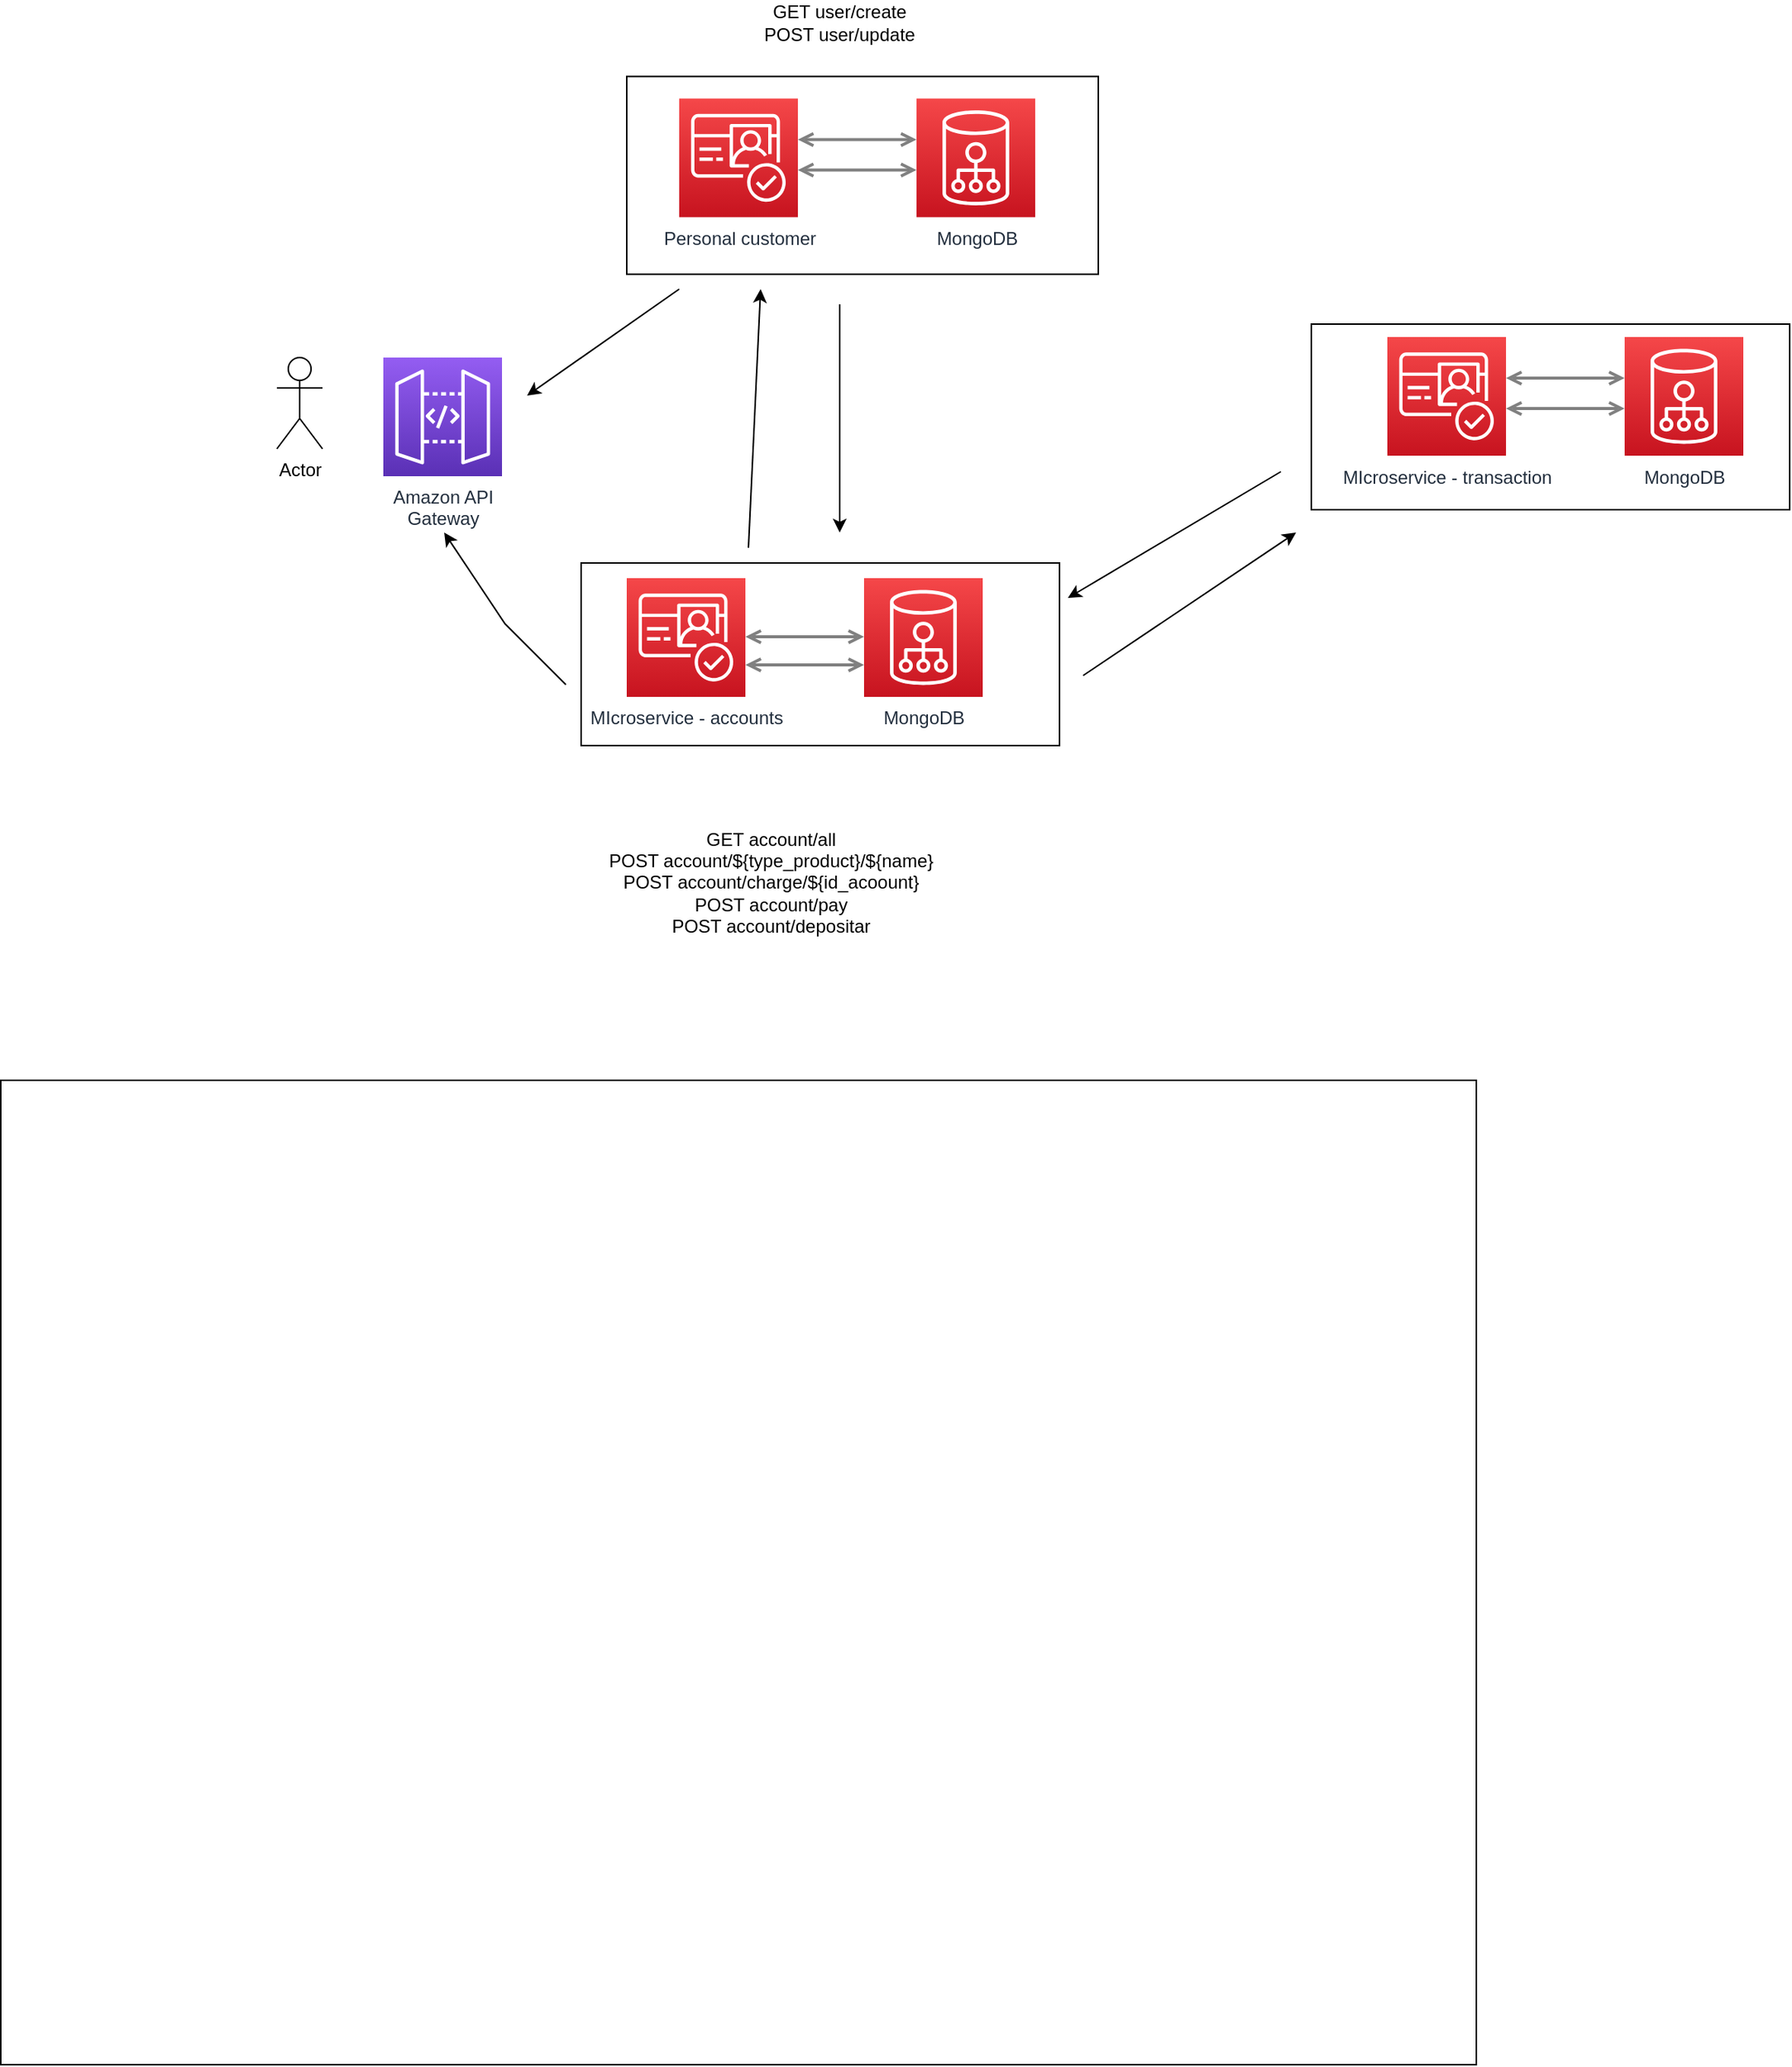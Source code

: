 <mxfile version="17.1.0" type="github" pages="4">
  <diagram id="Ht1M8jgEwFfnCIfOTk4-" name="Macrodiseño">
    <mxGraphModel dx="2168" dy="411" grid="1" gridSize="10" guides="1" tooltips="1" connect="1" arrows="1" fold="1" page="1" pageScale="1" pageWidth="1169" pageHeight="827" math="0" shadow="0">
      <root>
        <mxCell id="0" />
        <mxCell id="1" parent="0" />
        <mxCell id="1Gv5vvmC3YL3anImFyEf-1" value="" style="rounded=0;whiteSpace=wrap;html=1;" vertex="1" parent="1">
          <mxGeometry x="-161.5" y="850" width="970" height="647" as="geometry" />
        </mxCell>
        <mxCell id="qSfoanHrgOsR2zZDTymw-17" value="" style="rounded=0;whiteSpace=wrap;html=1;" parent="1" vertex="1">
          <mxGeometry x="250" y="190.25" width="310" height="130" as="geometry" />
        </mxCell>
        <mxCell id="qSfoanHrgOsR2zZDTymw-16" value="" style="rounded=0;whiteSpace=wrap;html=1;" parent="1" vertex="1">
          <mxGeometry x="220" y="510" width="314.5" height="120" as="geometry" />
        </mxCell>
        <mxCell id="qSfoanHrgOsR2zZDTymw-15" value="" style="rounded=0;whiteSpace=wrap;html=1;" parent="1" vertex="1">
          <mxGeometry x="700" y="353" width="314.5" height="122" as="geometry" />
        </mxCell>
        <mxCell id="UEzPUAAOIrF-is8g5C7q-125" style="edgeStyle=orthogonalEdgeStyle;rounded=0;orthogonalLoop=1;jettySize=auto;html=1;startArrow=open;startFill=0;endArrow=open;endFill=0;strokeWidth=2;strokeColor=#808080;" parent="1" source="UEzPUAAOIrF-is8g5C7q-111" target="UEzPUAAOIrF-is8g5C7q-112" edge="1">
          <mxGeometry relative="1" as="geometry">
            <Array as="points">
              <mxPoint x="402.5" y="231.75" />
              <mxPoint x="402.5" y="231.75" />
            </Array>
          </mxGeometry>
        </mxCell>
        <mxCell id="UEzPUAAOIrF-is8g5C7q-143" style="edgeStyle=orthogonalEdgeStyle;rounded=0;orthogonalLoop=1;jettySize=auto;html=1;startArrow=open;startFill=0;endArrow=open;endFill=0;strokeWidth=2;strokeColor=#808080;" parent="1" source="UEzPUAAOIrF-is8g5C7q-111" target="UEzPUAAOIrF-is8g5C7q-112" edge="1">
          <mxGeometry relative="1" as="geometry">
            <mxPoint x="372.5" y="241.75" as="sourcePoint" />
            <mxPoint x="450.5" y="241.75" as="targetPoint" />
            <Array as="points">
              <mxPoint x="402.5" y="251.75" />
              <mxPoint x="402.5" y="251.75" />
            </Array>
          </mxGeometry>
        </mxCell>
        <mxCell id="UEzPUAAOIrF-is8g5C7q-111" value="Personal customer" style="outlineConnect=0;fontColor=#232F3E;gradientColor=#F54749;gradientDirection=north;fillColor=#C7131F;strokeColor=#ffffff;dashed=0;verticalLabelPosition=bottom;verticalAlign=top;align=center;html=1;fontSize=12;fontStyle=0;aspect=fixed;shape=mxgraph.aws4.resourceIcon;resIcon=mxgraph.aws4.cognito;labelBackgroundColor=#ffffff;" parent="1" vertex="1">
          <mxGeometry x="284.5" y="204.75" width="78" height="78" as="geometry" />
        </mxCell>
        <mxCell id="UEzPUAAOIrF-is8g5C7q-112" value="MongoDB" style="outlineConnect=0;fontColor=#232F3E;gradientColor=#F54749;gradientDirection=north;fillColor=#C7131F;strokeColor=#ffffff;dashed=0;verticalLabelPosition=bottom;verticalAlign=top;align=center;html=1;fontSize=12;fontStyle=0;aspect=fixed;shape=mxgraph.aws4.resourceIcon;resIcon=mxgraph.aws4.cloud_directory;labelBackgroundColor=#ffffff;" parent="1" vertex="1">
          <mxGeometry x="440.5" y="204.75" width="78" height="78" as="geometry" />
        </mxCell>
        <mxCell id="UEzPUAAOIrF-is8g5C7q-114" value="Amazon API&lt;br&gt;Gateway&lt;br&gt;" style="outlineConnect=0;fontColor=#232F3E;gradientColor=#945DF2;gradientDirection=north;fillColor=#5A30B5;strokeColor=#ffffff;dashed=0;verticalLabelPosition=bottom;verticalAlign=top;align=center;html=1;fontSize=12;fontStyle=0;aspect=fixed;shape=mxgraph.aws4.resourceIcon;resIcon=mxgraph.aws4.api_gateway;labelBackgroundColor=#ffffff;" parent="1" vertex="1">
          <mxGeometry x="90" y="375" width="78" height="78" as="geometry" />
        </mxCell>
        <mxCell id="qSfoanHrgOsR2zZDTymw-8" value="MIcroservice - accounts" style="outlineConnect=0;fontColor=#232F3E;gradientColor=#F54749;gradientDirection=north;fillColor=#C7131F;strokeColor=#ffffff;dashed=0;verticalLabelPosition=bottom;verticalAlign=top;align=center;html=1;fontSize=12;fontStyle=0;aspect=fixed;shape=mxgraph.aws4.resourceIcon;resIcon=mxgraph.aws4.cognito;labelBackgroundColor=#ffffff;" parent="1" vertex="1">
          <mxGeometry x="250" y="520" width="78" height="78" as="geometry" />
        </mxCell>
        <mxCell id="qSfoanHrgOsR2zZDTymw-9" value="MongoDB" style="outlineConnect=0;fontColor=#232F3E;gradientColor=#F54749;gradientDirection=north;fillColor=#C7131F;strokeColor=#ffffff;dashed=0;verticalLabelPosition=bottom;verticalAlign=top;align=center;html=1;fontSize=12;fontStyle=0;aspect=fixed;shape=mxgraph.aws4.resourceIcon;resIcon=mxgraph.aws4.cloud_directory;labelBackgroundColor=#ffffff;" parent="1" vertex="1">
          <mxGeometry x="406" y="520" width="78" height="78" as="geometry" />
        </mxCell>
        <mxCell id="qSfoanHrgOsR2zZDTymw-10" style="edgeStyle=orthogonalEdgeStyle;rounded=0;orthogonalLoop=1;jettySize=auto;html=1;startArrow=open;startFill=0;endArrow=open;endFill=0;strokeWidth=2;strokeColor=#808080;" parent="1" source="qSfoanHrgOsR2zZDTymw-12" target="qSfoanHrgOsR2zZDTymw-13" edge="1">
          <mxGeometry relative="1" as="geometry">
            <Array as="points">
              <mxPoint x="868" y="388.5" />
              <mxPoint x="868" y="388.5" />
            </Array>
          </mxGeometry>
        </mxCell>
        <mxCell id="qSfoanHrgOsR2zZDTymw-11" style="edgeStyle=orthogonalEdgeStyle;rounded=0;orthogonalLoop=1;jettySize=auto;html=1;startArrow=open;startFill=0;endArrow=open;endFill=0;strokeWidth=2;strokeColor=#808080;" parent="1" source="qSfoanHrgOsR2zZDTymw-12" target="qSfoanHrgOsR2zZDTymw-13" edge="1">
          <mxGeometry relative="1" as="geometry">
            <mxPoint x="838" y="398.5" as="sourcePoint" />
            <mxPoint x="916" y="398.5" as="targetPoint" />
            <Array as="points">
              <mxPoint x="868" y="408.5" />
              <mxPoint x="868" y="408.5" />
            </Array>
          </mxGeometry>
        </mxCell>
        <mxCell id="qSfoanHrgOsR2zZDTymw-12" value="MIcroservice -&amp;nbsp;transaction" style="outlineConnect=0;fontColor=#232F3E;gradientColor=#F54749;gradientDirection=north;fillColor=#C7131F;strokeColor=#ffffff;dashed=0;verticalLabelPosition=bottom;verticalAlign=top;align=center;html=1;fontSize=12;fontStyle=0;aspect=fixed;shape=mxgraph.aws4.resourceIcon;resIcon=mxgraph.aws4.cognito;labelBackgroundColor=#ffffff;" parent="1" vertex="1">
          <mxGeometry x="750" y="361.5" width="78" height="78" as="geometry" />
        </mxCell>
        <mxCell id="qSfoanHrgOsR2zZDTymw-13" value="MongoDB" style="outlineConnect=0;fontColor=#232F3E;gradientColor=#F54749;gradientDirection=north;fillColor=#C7131F;strokeColor=#ffffff;dashed=0;verticalLabelPosition=bottom;verticalAlign=top;align=center;html=1;fontSize=12;fontStyle=0;aspect=fixed;shape=mxgraph.aws4.resourceIcon;resIcon=mxgraph.aws4.cloud_directory;labelBackgroundColor=#ffffff;" parent="1" vertex="1">
          <mxGeometry x="906" y="361.5" width="78" height="78" as="geometry" />
        </mxCell>
        <mxCell id="qSfoanHrgOsR2zZDTymw-19" value="GET user/create&lt;br&gt;POST user/update" style="text;html=1;strokeColor=none;fillColor=none;align=center;verticalAlign=middle;whiteSpace=wrap;rounded=0;" parent="1" vertex="1">
          <mxGeometry x="310" y="140" width="160" height="30" as="geometry" />
        </mxCell>
        <mxCell id="qSfoanHrgOsR2zZDTymw-20" value="GET account/all&lt;br&gt;POST account/${type_product}/${name}&lt;br&gt;POST account/charge/${id_acoount}&lt;br&gt;POST account/pay&lt;br&gt;POST account/depositar" style="text;html=1;strokeColor=none;fillColor=none;align=center;verticalAlign=middle;whiteSpace=wrap;rounded=0;" parent="1" vertex="1">
          <mxGeometry x="220" y="670" width="250" height="100" as="geometry" />
        </mxCell>
        <mxCell id="qSfoanHrgOsR2zZDTymw-21" value="" style="endArrow=classic;html=1;rounded=0;" parent="1" edge="1">
          <mxGeometry width="50" height="50" relative="1" as="geometry">
            <mxPoint x="550" y="584" as="sourcePoint" />
            <mxPoint x="690" y="490" as="targetPoint" />
            <Array as="points" />
          </mxGeometry>
        </mxCell>
        <mxCell id="qSfoanHrgOsR2zZDTymw-22" value="" style="endArrow=classic;html=1;rounded=0;" parent="1" edge="1">
          <mxGeometry width="50" height="50" relative="1" as="geometry">
            <mxPoint x="680" y="450" as="sourcePoint" />
            <mxPoint x="540" y="533" as="targetPoint" />
          </mxGeometry>
        </mxCell>
        <mxCell id="qSfoanHrgOsR2zZDTymw-23" value="" style="endArrow=classic;html=1;rounded=0;" parent="1" edge="1">
          <mxGeometry width="50" height="50" relative="1" as="geometry">
            <mxPoint x="330" y="500" as="sourcePoint" />
            <mxPoint x="338" y="330" as="targetPoint" />
          </mxGeometry>
        </mxCell>
        <mxCell id="qSfoanHrgOsR2zZDTymw-24" value="" style="endArrow=classic;html=1;rounded=0;" parent="1" edge="1">
          <mxGeometry width="50" height="50" relative="1" as="geometry">
            <mxPoint x="390" y="340" as="sourcePoint" />
            <mxPoint x="390" y="490" as="targetPoint" />
          </mxGeometry>
        </mxCell>
        <mxCell id="qSfoanHrgOsR2zZDTymw-25" value="" style="endArrow=classic;html=1;rounded=0;" parent="1" edge="1">
          <mxGeometry width="50" height="50" relative="1" as="geometry">
            <mxPoint x="284.5" y="330" as="sourcePoint" />
            <mxPoint x="184.5" y="400" as="targetPoint" />
            <Array as="points" />
          </mxGeometry>
        </mxCell>
        <mxCell id="qSfoanHrgOsR2zZDTymw-26" value="" style="endArrow=classic;html=1;rounded=0;" parent="1" edge="1">
          <mxGeometry width="50" height="50" relative="1" as="geometry">
            <mxPoint x="210" y="590" as="sourcePoint" />
            <mxPoint x="130" y="490" as="targetPoint" />
            <Array as="points">
              <mxPoint x="170" y="550" />
            </Array>
          </mxGeometry>
        </mxCell>
        <mxCell id="qSfoanHrgOsR2zZDTymw-28" value="Actor" style="shape=umlActor;verticalLabelPosition=bottom;verticalAlign=top;html=1;outlineConnect=0;" parent="1" vertex="1">
          <mxGeometry x="20" y="375" width="30" height="60" as="geometry" />
        </mxCell>
        <mxCell id="CgVyjNZwSmCmEq0c8FSO-7" style="edgeStyle=orthogonalEdgeStyle;rounded=0;orthogonalLoop=1;jettySize=auto;html=1;startArrow=open;startFill=0;endArrow=open;endFill=0;strokeWidth=2;strokeColor=#808080;" edge="1" parent="1">
          <mxGeometry relative="1" as="geometry">
            <Array as="points">
              <mxPoint x="368" y="558.5" />
              <mxPoint x="368" y="558.5" />
            </Array>
            <mxPoint x="328" y="558.5" as="sourcePoint" />
            <mxPoint x="406" y="558.5" as="targetPoint" />
          </mxGeometry>
        </mxCell>
        <mxCell id="CgVyjNZwSmCmEq0c8FSO-8" style="edgeStyle=orthogonalEdgeStyle;rounded=0;orthogonalLoop=1;jettySize=auto;html=1;startArrow=open;startFill=0;endArrow=open;endFill=0;strokeWidth=2;strokeColor=#808080;" edge="1" parent="1">
          <mxGeometry relative="1" as="geometry">
            <mxPoint x="328" y="577" as="sourcePoint" />
            <mxPoint x="406" y="577" as="targetPoint" />
            <Array as="points">
              <mxPoint x="368" y="577" />
              <mxPoint x="368" y="577" />
            </Array>
          </mxGeometry>
        </mxCell>
      </root>
    </mxGraphModel>
  </diagram>
  <diagram id="MupaY-1EuNGsFWvEDyNC" name="Microservice Accounts">
    <mxGraphModel dx="1234" dy="411" grid="1" gridSize="10" guides="1" tooltips="1" connect="1" arrows="1" fold="1" page="1" pageScale="1" pageWidth="827" pageHeight="1169" math="0" shadow="0">
      <root>
        <mxCell id="mgbCkaaMy9vBnvVXv4s4-0" />
        <mxCell id="mgbCkaaMy9vBnvVXv4s4-1" parent="mgbCkaaMy9vBnvVXv4s4-0" />
        <mxCell id="JHuv-rPl39u3tBXAIyhW-0" value="Bank Account" style="swimlane;fontStyle=0;childLayout=stackLayout;horizontal=1;startSize=30;horizontalStack=0;resizeParent=1;resizeParentMax=0;resizeLast=0;collapsible=1;marginBottom=0;" parent="mgbCkaaMy9vBnvVXv4s4-1" vertex="1">
          <mxGeometry x="140" y="60" width="140" height="210" as="geometry">
            <mxRectangle x="130" y="150" width="110" height="30" as="alternateBounds" />
          </mxGeometry>
        </mxCell>
        <mxCell id="JHuv-rPl39u3tBXAIyhW-1" value="id_user" style="text;strokeColor=none;fillColor=none;align=left;verticalAlign=middle;spacingLeft=4;spacingRight=4;overflow=hidden;points=[[0,0.5],[1,0.5]];portConstraint=eastwest;rotatable=0;" parent="JHuv-rPl39u3tBXAIyhW-0" vertex="1">
          <mxGeometry y="30" width="140" height="30" as="geometry" />
        </mxCell>
        <mxCell id="JHuv-rPl39u3tBXAIyhW-2" value="account_namber" style="text;strokeColor=none;fillColor=none;align=left;verticalAlign=middle;spacingLeft=4;spacingRight=4;overflow=hidden;points=[[0,0.5],[1,0.5]];portConstraint=eastwest;rotatable=0;" parent="JHuv-rPl39u3tBXAIyhW-0" vertex="1">
          <mxGeometry y="60" width="140" height="30" as="geometry" />
        </mxCell>
        <mxCell id="JHuv-rPl39u3tBXAIyhW-3" value="balance" style="text;strokeColor=none;fillColor=none;align=left;verticalAlign=middle;spacingLeft=4;spacingRight=4;overflow=hidden;points=[[0,0.5],[1,0.5]];portConstraint=eastwest;rotatable=0;" parent="JHuv-rPl39u3tBXAIyhW-0" vertex="1">
          <mxGeometry y="90" width="140" height="30" as="geometry" />
        </mxCell>
        <mxCell id="XQRi8Q--sgmdjqoSN4o0-0" value="typeAccount" style="text;strokeColor=none;fillColor=none;align=left;verticalAlign=middle;spacingLeft=4;spacingRight=4;overflow=hidden;points=[[0,0.5],[1,0.5]];portConstraint=eastwest;rotatable=0;" parent="JHuv-rPl39u3tBXAIyhW-0" vertex="1">
          <mxGeometry y="120" width="140" height="30" as="geometry" />
        </mxCell>
        <mxCell id="XQRi8Q--sgmdjqoSN4o0-1" value="maintenance_charge" style="text;strokeColor=none;fillColor=none;align=left;verticalAlign=middle;spacingLeft=4;spacingRight=4;overflow=hidden;points=[[0,0.5],[1,0.5]];portConstraint=eastwest;rotatable=0;" parent="JHuv-rPl39u3tBXAIyhW-0" vertex="1">
          <mxGeometry y="150" width="140" height="30" as="geometry" />
        </mxCell>
        <mxCell id="XQRi8Q--sgmdjqoSN4o0-2" value="movement_number" style="text;strokeColor=none;fillColor=none;align=left;verticalAlign=middle;spacingLeft=4;spacingRight=4;overflow=hidden;points=[[0,0.5],[1,0.5]];portConstraint=eastwest;rotatable=0;" parent="JHuv-rPl39u3tBXAIyhW-0" vertex="1">
          <mxGeometry y="180" width="140" height="30" as="geometry" />
        </mxCell>
        <mxCell id="JHuv-rPl39u3tBXAIyhW-11" value="Credit" style="swimlane;fontStyle=0;childLayout=stackLayout;horizontal=1;startSize=30;horizontalStack=0;resizeParent=1;resizeParentMax=0;resizeLast=0;collapsible=1;marginBottom=0;" parent="mgbCkaaMy9vBnvVXv4s4-1" vertex="1">
          <mxGeometry x="130" y="320" width="140" height="210" as="geometry">
            <mxRectangle x="130" y="150" width="110" height="30" as="alternateBounds" />
          </mxGeometry>
        </mxCell>
        <mxCell id="JHuv-rPl39u3tBXAIyhW-12" value="id_user" style="text;strokeColor=none;fillColor=none;align=left;verticalAlign=middle;spacingLeft=4;spacingRight=4;overflow=hidden;points=[[0,0.5],[1,0.5]];portConstraint=eastwest;rotatable=0;" parent="JHuv-rPl39u3tBXAIyhW-11" vertex="1">
          <mxGeometry y="30" width="140" height="30" as="geometry" />
        </mxCell>
        <mxCell id="JHuv-rPl39u3tBXAIyhW-13" value="account_namber" style="text;strokeColor=none;fillColor=none;align=left;verticalAlign=middle;spacingLeft=4;spacingRight=4;overflow=hidden;points=[[0,0.5],[1,0.5]];portConstraint=eastwest;rotatable=0;" parent="JHuv-rPl39u3tBXAIyhW-11" vertex="1">
          <mxGeometry y="60" width="140" height="30" as="geometry" />
        </mxCell>
        <mxCell id="JHuv-rPl39u3tBXAIyhW-14" value="balance" style="text;strokeColor=none;fillColor=none;align=left;verticalAlign=middle;spacingLeft=4;spacingRight=4;overflow=hidden;points=[[0,0.5],[1,0.5]];portConstraint=eastwest;rotatable=0;" parent="JHuv-rPl39u3tBXAIyhW-11" vertex="1">
          <mxGeometry y="90" width="140" height="30" as="geometry" />
        </mxCell>
        <mxCell id="JHuv-rPl39u3tBXAIyhW-21" value="credit_limit" style="text;strokeColor=none;fillColor=none;align=left;verticalAlign=middle;spacingLeft=4;spacingRight=4;overflow=hidden;points=[[0,0.5],[1,0.5]];portConstraint=eastwest;rotatable=0;" parent="JHuv-rPl39u3tBXAIyhW-11" vertex="1">
          <mxGeometry y="120" width="140" height="30" as="geometry" />
        </mxCell>
        <mxCell id="JHuv-rPl39u3tBXAIyhW-22" value="debt" style="text;strokeColor=none;fillColor=none;align=left;verticalAlign=middle;spacingLeft=4;spacingRight=4;overflow=hidden;points=[[0,0.5],[1,0.5]];portConstraint=eastwest;rotatable=0;" parent="JHuv-rPl39u3tBXAIyhW-11" vertex="1">
          <mxGeometry y="150" width="140" height="30" as="geometry" />
        </mxCell>
        <mxCell id="XQRi8Q--sgmdjqoSN4o0-4" value="typeCredit" style="text;strokeColor=none;fillColor=none;align=left;verticalAlign=middle;spacingLeft=4;spacingRight=4;overflow=hidden;points=[[0,0.5],[1,0.5]];portConstraint=eastwest;rotatable=0;" parent="JHuv-rPl39u3tBXAIyhW-11" vertex="1">
          <mxGeometry y="180" width="140" height="30" as="geometry" />
        </mxCell>
      </root>
    </mxGraphModel>
  </diagram>
  <diagram id="hUA-DlbiyYjfmFhgQ1xa" name="accountv2">
    <mxGraphModel dx="1022" dy="468" grid="1" gridSize="10" guides="1" tooltips="1" connect="1" arrows="1" fold="1" page="1" pageScale="1" pageWidth="827" pageHeight="1169" math="0" shadow="0">
      <root>
        <mxCell id="12gc5Yrj0nV4AmZbPj7r-0" />
        <mxCell id="12gc5Yrj0nV4AmZbPj7r-1" parent="12gc5Yrj0nV4AmZbPj7r-0" />
        <mxCell id="YHRrUdrraWBq_0vXp8_D-0" value="Bank Account" style="swimlane;fontStyle=0;childLayout=stackLayout;horizontal=1;startSize=30;horizontalStack=0;resizeParent=1;resizeParentMax=0;resizeLast=0;collapsible=1;marginBottom=0;" parent="12gc5Yrj0nV4AmZbPj7r-1" vertex="1">
          <mxGeometry x="140" y="60" width="140" height="120" as="geometry">
            <mxRectangle x="130" y="150" width="110" height="30" as="alternateBounds" />
          </mxGeometry>
        </mxCell>
        <mxCell id="YHRrUdrraWBq_0vXp8_D-1" value="id_user" style="text;strokeColor=none;fillColor=none;align=left;verticalAlign=middle;spacingLeft=4;spacingRight=4;overflow=hidden;points=[[0,0.5],[1,0.5]];portConstraint=eastwest;rotatable=0;" parent="YHRrUdrraWBq_0vXp8_D-0" vertex="1">
          <mxGeometry y="30" width="140" height="30" as="geometry" />
        </mxCell>
        <mxCell id="YHRrUdrraWBq_0vXp8_D-2" value="account_namber" style="text;strokeColor=none;fillColor=none;align=left;verticalAlign=middle;spacingLeft=4;spacingRight=4;overflow=hidden;points=[[0,0.5],[1,0.5]];portConstraint=eastwest;rotatable=0;" parent="YHRrUdrraWBq_0vXp8_D-0" vertex="1">
          <mxGeometry y="60" width="140" height="30" as="geometry" />
        </mxCell>
        <mxCell id="YHRrUdrraWBq_0vXp8_D-3" value="balance" style="text;strokeColor=none;fillColor=none;align=left;verticalAlign=middle;spacingLeft=4;spacingRight=4;overflow=hidden;points=[[0,0.5],[1,0.5]];portConstraint=eastwest;rotatable=0;" parent="YHRrUdrraWBq_0vXp8_D-0" vertex="1">
          <mxGeometry y="90" width="140" height="30" as="geometry" />
        </mxCell>
        <mxCell id="YHRrUdrraWBq_0vXp8_D-4" value="Type_Account" style="swimlane;fontStyle=0;childLayout=stackLayout;horizontal=1;startSize=30;horizontalStack=0;resizeParent=1;resizeParentMax=0;resizeLast=0;collapsible=1;marginBottom=0;" parent="12gc5Yrj0nV4AmZbPj7r-1" vertex="1">
          <mxGeometry x="344" y="150" width="140" height="150" as="geometry" />
        </mxCell>
        <mxCell id="YHRrUdrraWBq_0vXp8_D-5" value="account_namber" style="text;strokeColor=none;fillColor=none;align=left;verticalAlign=middle;spacingLeft=4;spacingRight=4;overflow=hidden;points=[[0,0.5],[1,0.5]];portConstraint=eastwest;rotatable=0;" parent="YHRrUdrraWBq_0vXp8_D-4" vertex="1">
          <mxGeometry y="30" width="140" height="30" as="geometry" />
        </mxCell>
        <mxCell id="YHRrUdrraWBq_0vXp8_D-6" value="name" style="text;strokeColor=none;fillColor=none;align=left;verticalAlign=middle;spacingLeft=4;spacingRight=4;overflow=hidden;points=[[0,0.5],[1,0.5]];portConstraint=eastwest;rotatable=0;" parent="YHRrUdrraWBq_0vXp8_D-4" vertex="1">
          <mxGeometry y="60" width="140" height="30" as="geometry" />
        </mxCell>
        <mxCell id="YHRrUdrraWBq_0vXp8_D-7" value="maintenance_charge" style="text;strokeColor=none;fillColor=none;align=left;verticalAlign=middle;spacingLeft=4;spacingRight=4;overflow=hidden;points=[[0,0.5],[1,0.5]];portConstraint=eastwest;rotatable=0;" parent="YHRrUdrraWBq_0vXp8_D-4" vertex="1">
          <mxGeometry y="90" width="140" height="30" as="geometry" />
        </mxCell>
        <mxCell id="YHRrUdrraWBq_0vXp8_D-8" value="movement_number" style="text;strokeColor=none;fillColor=none;align=left;verticalAlign=middle;spacingLeft=4;spacingRight=4;overflow=hidden;points=[[0,0.5],[1,0.5]];portConstraint=eastwest;rotatable=0;" parent="YHRrUdrraWBq_0vXp8_D-4" vertex="1">
          <mxGeometry y="120" width="140" height="30" as="geometry" />
        </mxCell>
        <mxCell id="YHRrUdrraWBq_0vXp8_D-9" value="" style="endArrow=classic;startArrow=classic;html=1;rounded=0;" parent="12gc5Yrj0nV4AmZbPj7r-1" edge="1">
          <mxGeometry width="50" height="50" relative="1" as="geometry">
            <mxPoint x="280" y="170" as="sourcePoint" />
            <mxPoint x="340" y="170" as="targetPoint" />
          </mxGeometry>
        </mxCell>
        <mxCell id="YHRrUdrraWBq_0vXp8_D-10" value="Credit" style="swimlane;fontStyle=0;childLayout=stackLayout;horizontal=1;startSize=30;horizontalStack=0;resizeParent=1;resizeParentMax=0;resizeLast=0;collapsible=1;marginBottom=0;" parent="12gc5Yrj0nV4AmZbPj7r-1" vertex="1">
          <mxGeometry x="130" y="320" width="140" height="180" as="geometry">
            <mxRectangle x="130" y="150" width="110" height="30" as="alternateBounds" />
          </mxGeometry>
        </mxCell>
        <mxCell id="YHRrUdrraWBq_0vXp8_D-11" value="id_user" style="text;strokeColor=none;fillColor=none;align=left;verticalAlign=middle;spacingLeft=4;spacingRight=4;overflow=hidden;points=[[0,0.5],[1,0.5]];portConstraint=eastwest;rotatable=0;" parent="YHRrUdrraWBq_0vXp8_D-10" vertex="1">
          <mxGeometry y="30" width="140" height="30" as="geometry" />
        </mxCell>
        <mxCell id="YHRrUdrraWBq_0vXp8_D-12" value="account_namber" style="text;strokeColor=none;fillColor=none;align=left;verticalAlign=middle;spacingLeft=4;spacingRight=4;overflow=hidden;points=[[0,0.5],[1,0.5]];portConstraint=eastwest;rotatable=0;" parent="YHRrUdrraWBq_0vXp8_D-10" vertex="1">
          <mxGeometry y="60" width="140" height="30" as="geometry" />
        </mxCell>
        <mxCell id="YHRrUdrraWBq_0vXp8_D-13" value="balance" style="text;strokeColor=none;fillColor=none;align=left;verticalAlign=middle;spacingLeft=4;spacingRight=4;overflow=hidden;points=[[0,0.5],[1,0.5]];portConstraint=eastwest;rotatable=0;" parent="YHRrUdrraWBq_0vXp8_D-10" vertex="1">
          <mxGeometry y="90" width="140" height="30" as="geometry" />
        </mxCell>
        <mxCell id="YHRrUdrraWBq_0vXp8_D-14" value="credit_limit" style="text;strokeColor=none;fillColor=none;align=left;verticalAlign=middle;spacingLeft=4;spacingRight=4;overflow=hidden;points=[[0,0.5],[1,0.5]];portConstraint=eastwest;rotatable=0;" parent="YHRrUdrraWBq_0vXp8_D-10" vertex="1">
          <mxGeometry y="120" width="140" height="30" as="geometry" />
        </mxCell>
        <mxCell id="YHRrUdrraWBq_0vXp8_D-15" value="debt" style="text;strokeColor=none;fillColor=none;align=left;verticalAlign=middle;spacingLeft=4;spacingRight=4;overflow=hidden;points=[[0,0.5],[1,0.5]];portConstraint=eastwest;rotatable=0;" parent="YHRrUdrraWBq_0vXp8_D-10" vertex="1">
          <mxGeometry y="150" width="140" height="30" as="geometry" />
        </mxCell>
        <mxCell id="YHRrUdrraWBq_0vXp8_D-16" value="Type_credit" style="swimlane;fontStyle=0;childLayout=stackLayout;horizontal=1;startSize=30;horizontalStack=0;resizeParent=1;resizeParentMax=0;resizeLast=0;collapsible=1;marginBottom=0;" parent="12gc5Yrj0nV4AmZbPj7r-1" vertex="1">
          <mxGeometry x="344" y="320" width="140" height="90" as="geometry" />
        </mxCell>
        <mxCell id="YHRrUdrraWBq_0vXp8_D-17" value="account_namber" style="text;strokeColor=none;fillColor=none;align=left;verticalAlign=middle;spacingLeft=4;spacingRight=4;overflow=hidden;points=[[0,0.5],[1,0.5]];portConstraint=eastwest;rotatable=0;" parent="YHRrUdrraWBq_0vXp8_D-16" vertex="1">
          <mxGeometry y="30" width="140" height="30" as="geometry" />
        </mxCell>
        <mxCell id="YHRrUdrraWBq_0vXp8_D-18" value="name" style="text;strokeColor=none;fillColor=none;align=left;verticalAlign=middle;spacingLeft=4;spacingRight=4;overflow=hidden;points=[[0,0.5],[1,0.5]];portConstraint=eastwest;rotatable=0;" parent="YHRrUdrraWBq_0vXp8_D-16" vertex="1">
          <mxGeometry y="60" width="140" height="30" as="geometry" />
        </mxCell>
        <mxCell id="YHRrUdrraWBq_0vXp8_D-19" value="" style="endArrow=classic;startArrow=classic;html=1;rounded=0;" parent="12gc5Yrj0nV4AmZbPj7r-1" edge="1">
          <mxGeometry width="50" height="50" relative="1" as="geometry">
            <mxPoint x="280" y="340" as="sourcePoint" />
            <mxPoint x="340" y="340" as="targetPoint" />
          </mxGeometry>
        </mxCell>
      </root>
    </mxGraphModel>
  </diagram>
  <diagram id="cLbQStU4csZXyZI6kpsF" name="Page-4">
    <mxGraphModel dx="1022" dy="468" grid="1" gridSize="10" guides="1" tooltips="1" connect="1" arrows="1" fold="1" page="1" pageScale="1" pageWidth="827" pageHeight="1169" math="0" shadow="0">
      <root>
        <mxCell id="CAlckpZYCLkhXhjMj_tl-0" />
        <mxCell id="CAlckpZYCLkhXhjMj_tl-1" parent="CAlckpZYCLkhXhjMj_tl-0" />
      </root>
    </mxGraphModel>
  </diagram>
</mxfile>
